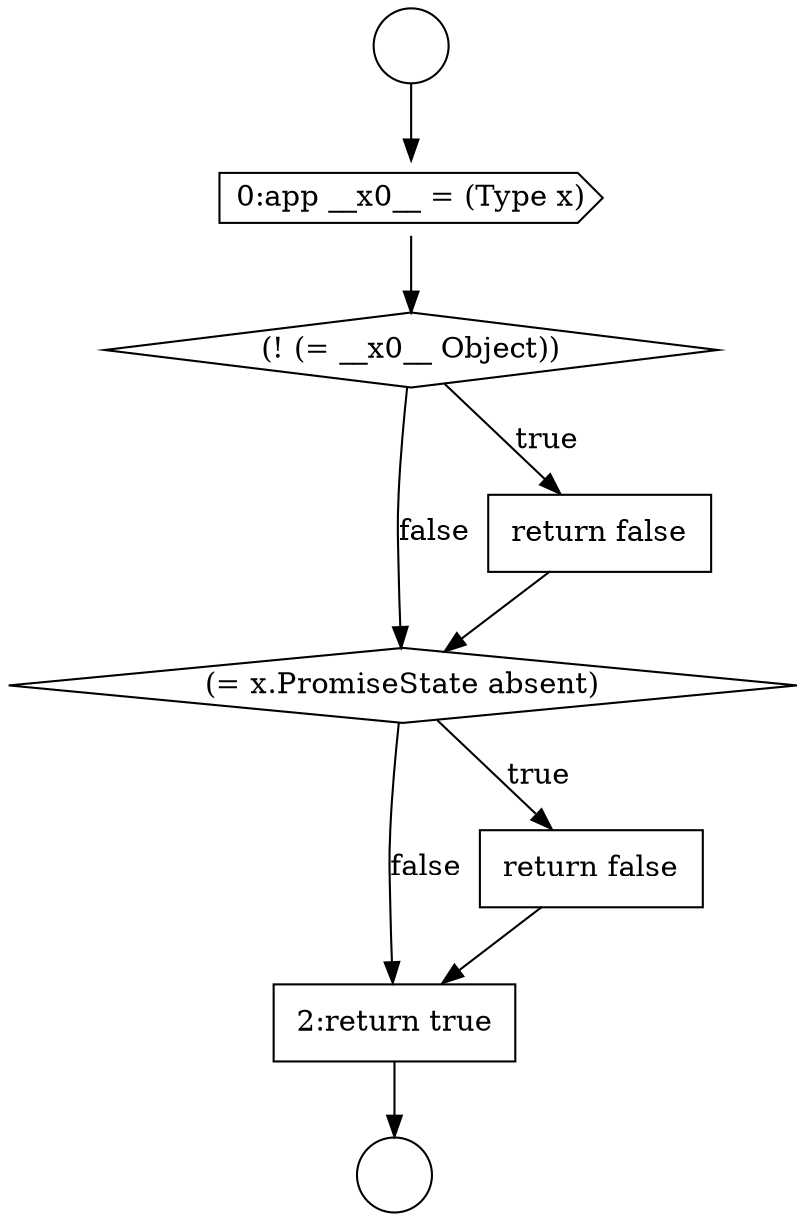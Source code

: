 digraph {
  node17266 [shape=none, margin=0, label=<<font color="black">
    <table border="0" cellborder="1" cellspacing="0" cellpadding="10">
      <tr><td align="left">2:return true</td></tr>
    </table>
  </font>> color="black" fillcolor="white" style=filled]
  node17264 [shape=diamond, label=<<font color="black">(= x.PromiseState absent)</font>> color="black" fillcolor="white" style=filled]
  node17261 [shape=cds, label=<<font color="black">0:app __x0__ = (Type x)</font>> color="black" fillcolor="white" style=filled]
  node17260 [shape=circle label=" " color="black" fillcolor="white" style=filled]
  node17263 [shape=none, margin=0, label=<<font color="black">
    <table border="0" cellborder="1" cellspacing="0" cellpadding="10">
      <tr><td align="left">return false</td></tr>
    </table>
  </font>> color="black" fillcolor="white" style=filled]
  node17262 [shape=diamond, label=<<font color="black">(! (= __x0__ Object))</font>> color="black" fillcolor="white" style=filled]
  node17259 [shape=circle label=" " color="black" fillcolor="white" style=filled]
  node17265 [shape=none, margin=0, label=<<font color="black">
    <table border="0" cellborder="1" cellspacing="0" cellpadding="10">
      <tr><td align="left">return false</td></tr>
    </table>
  </font>> color="black" fillcolor="white" style=filled]
  node17262 -> node17263 [label=<<font color="black">true</font>> color="black"]
  node17262 -> node17264 [label=<<font color="black">false</font>> color="black"]
  node17259 -> node17261 [ color="black"]
  node17265 -> node17266 [ color="black"]
  node17266 -> node17260 [ color="black"]
  node17261 -> node17262 [ color="black"]
  node17263 -> node17264 [ color="black"]
  node17264 -> node17265 [label=<<font color="black">true</font>> color="black"]
  node17264 -> node17266 [label=<<font color="black">false</font>> color="black"]
}
